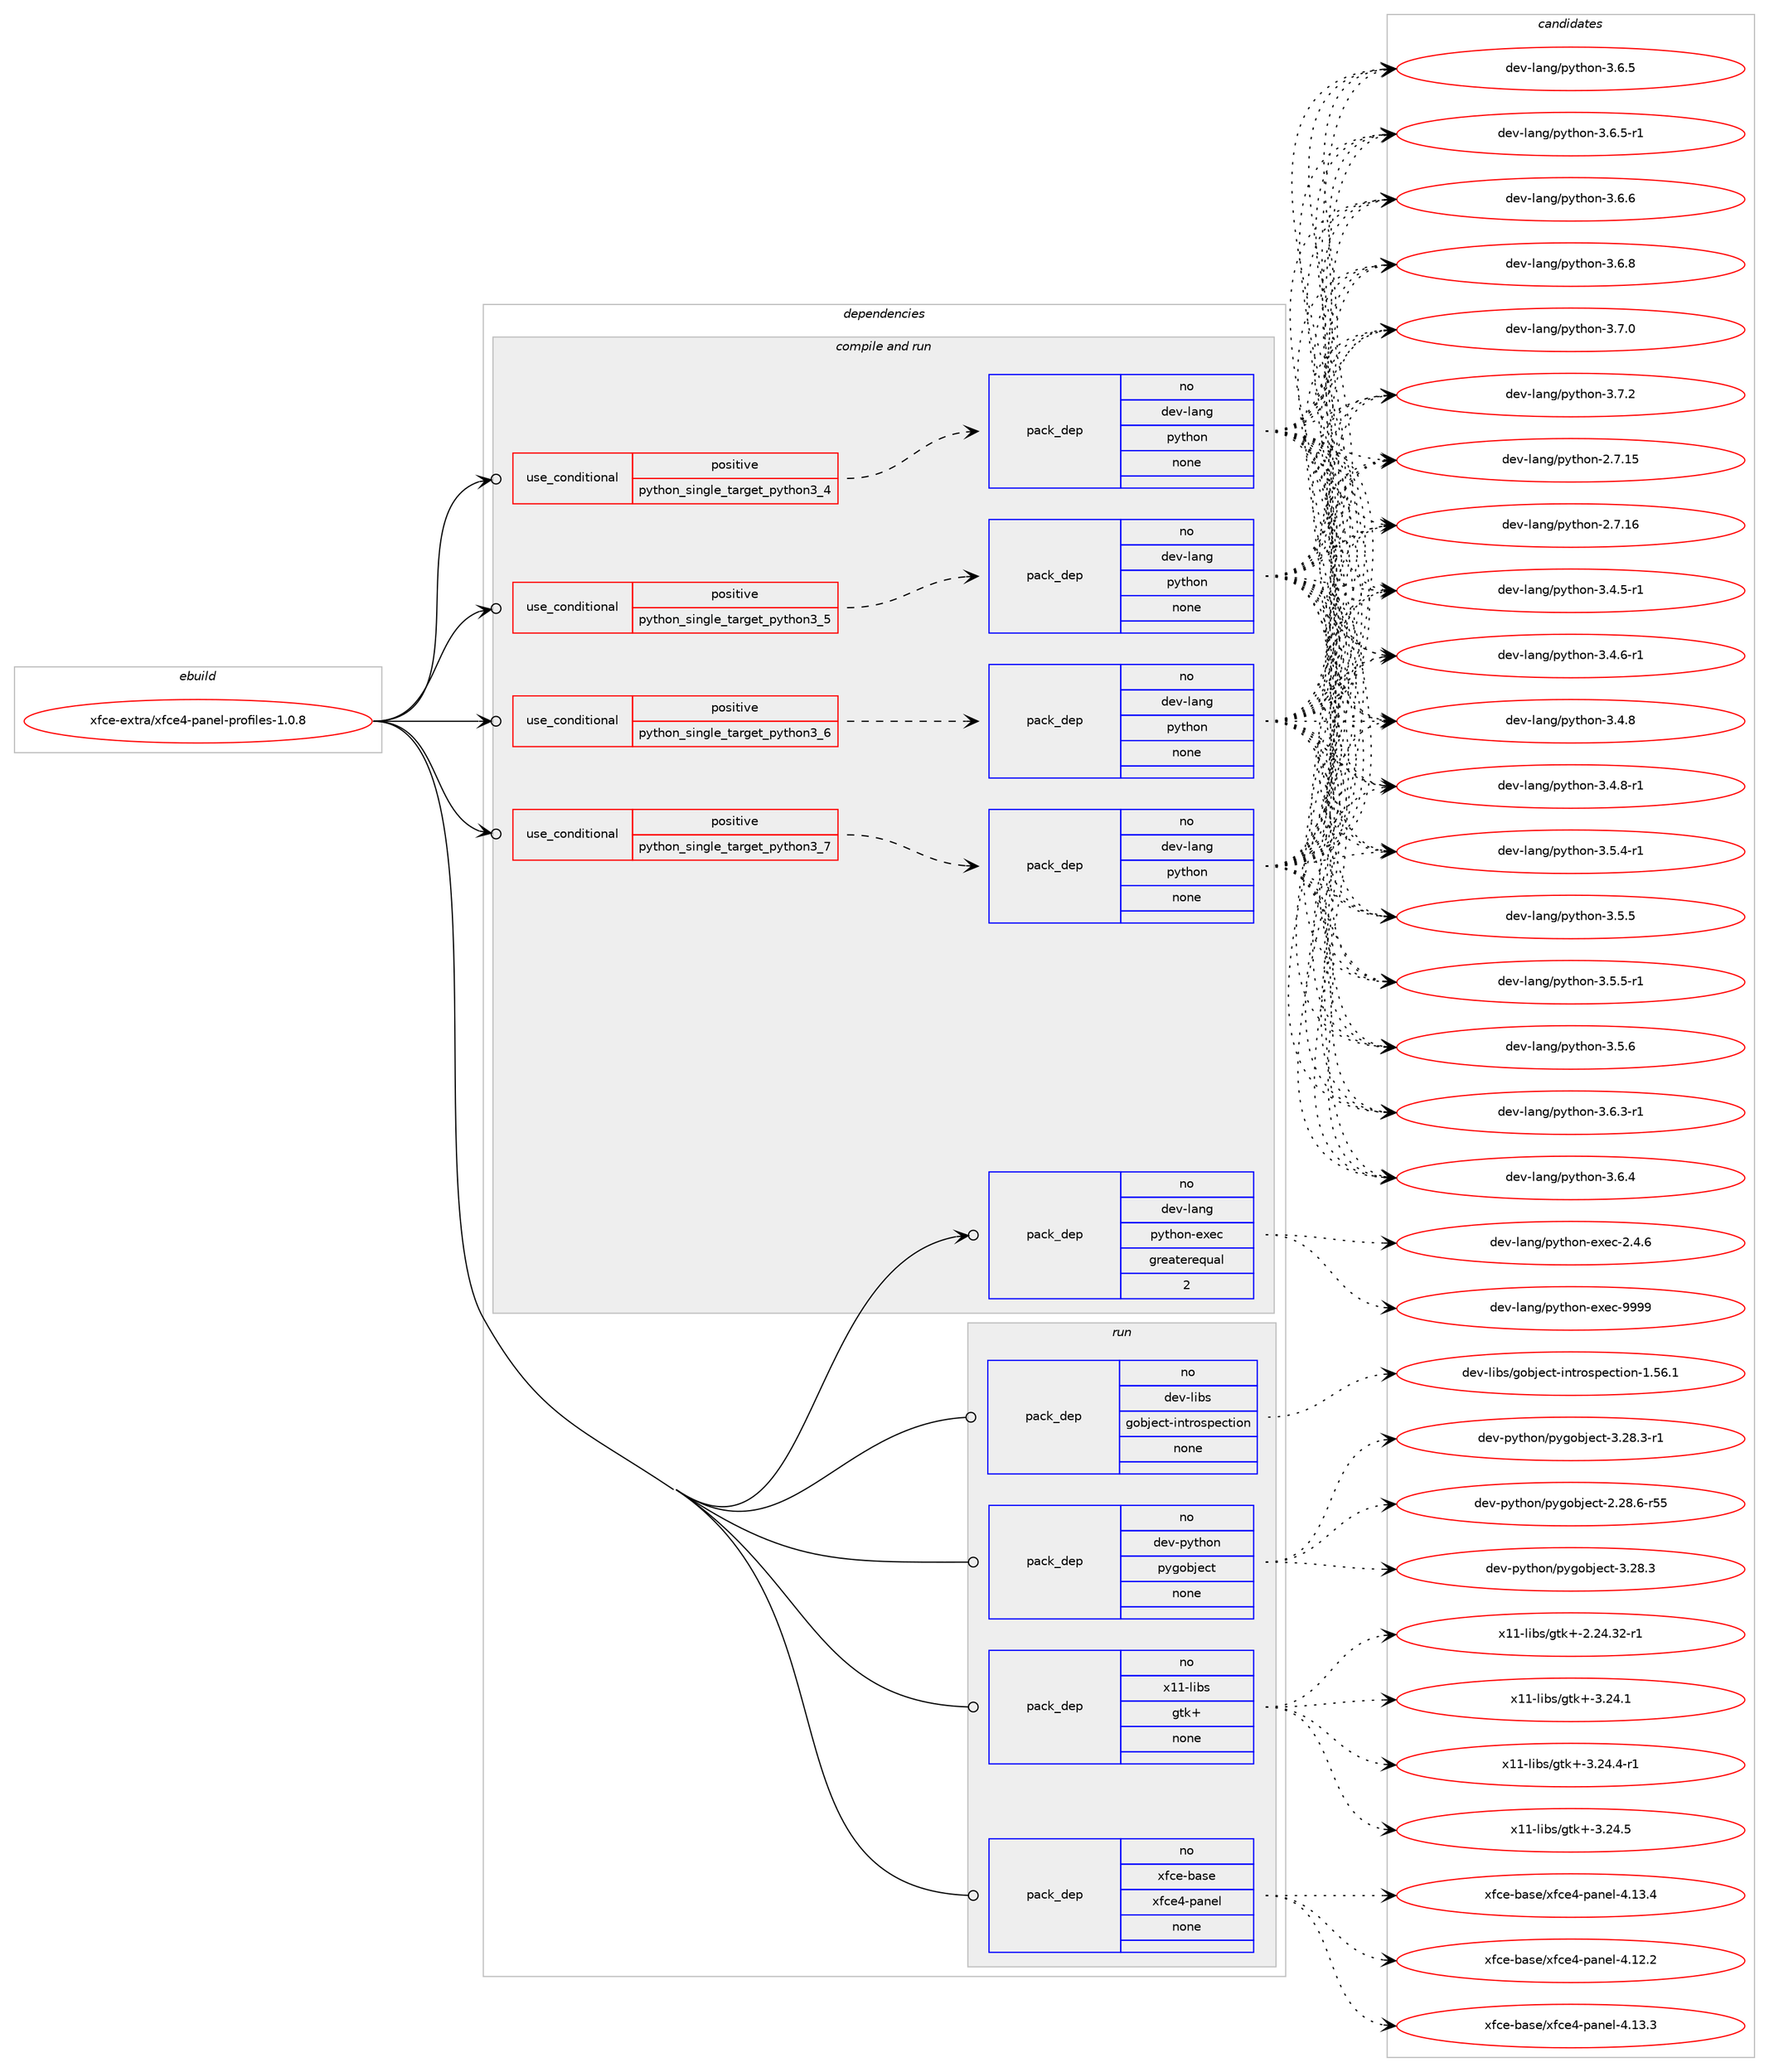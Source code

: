digraph prolog {

# *************
# Graph options
# *************

newrank=true;
concentrate=true;
compound=true;
graph [rankdir=LR,fontname=Helvetica,fontsize=10,ranksep=1.5];#, ranksep=2.5, nodesep=0.2];
edge  [arrowhead=vee];
node  [fontname=Helvetica,fontsize=10];

# **********
# The ebuild
# **********

subgraph cluster_leftcol {
color=gray;
rank=same;
label=<<i>ebuild</i>>;
id [label="xfce-extra/xfce4-panel-profiles-1.0.8", color=red, width=4, href="../xfce-extra/xfce4-panel-profiles-1.0.8.svg"];
}

# ****************
# The dependencies
# ****************

subgraph cluster_midcol {
color=gray;
label=<<i>dependencies</i>>;
subgraph cluster_compile {
fillcolor="#eeeeee";
style=filled;
label=<<i>compile</i>>;
}
subgraph cluster_compileandrun {
fillcolor="#eeeeee";
style=filled;
label=<<i>compile and run</i>>;
subgraph cond467911 {
dependency1773880 [label=<<TABLE BORDER="0" CELLBORDER="1" CELLSPACING="0" CELLPADDING="4"><TR><TD ROWSPAN="3" CELLPADDING="10">use_conditional</TD></TR><TR><TD>positive</TD></TR><TR><TD>python_single_target_python3_4</TD></TR></TABLE>>, shape=none, color=red];
subgraph pack1276028 {
dependency1773881 [label=<<TABLE BORDER="0" CELLBORDER="1" CELLSPACING="0" CELLPADDING="4" WIDTH="220"><TR><TD ROWSPAN="6" CELLPADDING="30">pack_dep</TD></TR><TR><TD WIDTH="110">no</TD></TR><TR><TD>dev-lang</TD></TR><TR><TD>python</TD></TR><TR><TD>none</TD></TR><TR><TD></TD></TR></TABLE>>, shape=none, color=blue];
}
dependency1773880:e -> dependency1773881:w [weight=20,style="dashed",arrowhead="vee"];
}
id:e -> dependency1773880:w [weight=20,style="solid",arrowhead="odotvee"];
subgraph cond467912 {
dependency1773882 [label=<<TABLE BORDER="0" CELLBORDER="1" CELLSPACING="0" CELLPADDING="4"><TR><TD ROWSPAN="3" CELLPADDING="10">use_conditional</TD></TR><TR><TD>positive</TD></TR><TR><TD>python_single_target_python3_5</TD></TR></TABLE>>, shape=none, color=red];
subgraph pack1276029 {
dependency1773883 [label=<<TABLE BORDER="0" CELLBORDER="1" CELLSPACING="0" CELLPADDING="4" WIDTH="220"><TR><TD ROWSPAN="6" CELLPADDING="30">pack_dep</TD></TR><TR><TD WIDTH="110">no</TD></TR><TR><TD>dev-lang</TD></TR><TR><TD>python</TD></TR><TR><TD>none</TD></TR><TR><TD></TD></TR></TABLE>>, shape=none, color=blue];
}
dependency1773882:e -> dependency1773883:w [weight=20,style="dashed",arrowhead="vee"];
}
id:e -> dependency1773882:w [weight=20,style="solid",arrowhead="odotvee"];
subgraph cond467913 {
dependency1773884 [label=<<TABLE BORDER="0" CELLBORDER="1" CELLSPACING="0" CELLPADDING="4"><TR><TD ROWSPAN="3" CELLPADDING="10">use_conditional</TD></TR><TR><TD>positive</TD></TR><TR><TD>python_single_target_python3_6</TD></TR></TABLE>>, shape=none, color=red];
subgraph pack1276030 {
dependency1773885 [label=<<TABLE BORDER="0" CELLBORDER="1" CELLSPACING="0" CELLPADDING="4" WIDTH="220"><TR><TD ROWSPAN="6" CELLPADDING="30">pack_dep</TD></TR><TR><TD WIDTH="110">no</TD></TR><TR><TD>dev-lang</TD></TR><TR><TD>python</TD></TR><TR><TD>none</TD></TR><TR><TD></TD></TR></TABLE>>, shape=none, color=blue];
}
dependency1773884:e -> dependency1773885:w [weight=20,style="dashed",arrowhead="vee"];
}
id:e -> dependency1773884:w [weight=20,style="solid",arrowhead="odotvee"];
subgraph cond467914 {
dependency1773886 [label=<<TABLE BORDER="0" CELLBORDER="1" CELLSPACING="0" CELLPADDING="4"><TR><TD ROWSPAN="3" CELLPADDING="10">use_conditional</TD></TR><TR><TD>positive</TD></TR><TR><TD>python_single_target_python3_7</TD></TR></TABLE>>, shape=none, color=red];
subgraph pack1276031 {
dependency1773887 [label=<<TABLE BORDER="0" CELLBORDER="1" CELLSPACING="0" CELLPADDING="4" WIDTH="220"><TR><TD ROWSPAN="6" CELLPADDING="30">pack_dep</TD></TR><TR><TD WIDTH="110">no</TD></TR><TR><TD>dev-lang</TD></TR><TR><TD>python</TD></TR><TR><TD>none</TD></TR><TR><TD></TD></TR></TABLE>>, shape=none, color=blue];
}
dependency1773886:e -> dependency1773887:w [weight=20,style="dashed",arrowhead="vee"];
}
id:e -> dependency1773886:w [weight=20,style="solid",arrowhead="odotvee"];
subgraph pack1276032 {
dependency1773888 [label=<<TABLE BORDER="0" CELLBORDER="1" CELLSPACING="0" CELLPADDING="4" WIDTH="220"><TR><TD ROWSPAN="6" CELLPADDING="30">pack_dep</TD></TR><TR><TD WIDTH="110">no</TD></TR><TR><TD>dev-lang</TD></TR><TR><TD>python-exec</TD></TR><TR><TD>greaterequal</TD></TR><TR><TD>2</TD></TR></TABLE>>, shape=none, color=blue];
}
id:e -> dependency1773888:w [weight=20,style="solid",arrowhead="odotvee"];
}
subgraph cluster_run {
fillcolor="#eeeeee";
style=filled;
label=<<i>run</i>>;
subgraph pack1276033 {
dependency1773889 [label=<<TABLE BORDER="0" CELLBORDER="1" CELLSPACING="0" CELLPADDING="4" WIDTH="220"><TR><TD ROWSPAN="6" CELLPADDING="30">pack_dep</TD></TR><TR><TD WIDTH="110">no</TD></TR><TR><TD>dev-libs</TD></TR><TR><TD>gobject-introspection</TD></TR><TR><TD>none</TD></TR><TR><TD></TD></TR></TABLE>>, shape=none, color=blue];
}
id:e -> dependency1773889:w [weight=20,style="solid",arrowhead="odot"];
subgraph pack1276034 {
dependency1773890 [label=<<TABLE BORDER="0" CELLBORDER="1" CELLSPACING="0" CELLPADDING="4" WIDTH="220"><TR><TD ROWSPAN="6" CELLPADDING="30">pack_dep</TD></TR><TR><TD WIDTH="110">no</TD></TR><TR><TD>dev-python</TD></TR><TR><TD>pygobject</TD></TR><TR><TD>none</TD></TR><TR><TD></TD></TR></TABLE>>, shape=none, color=blue];
}
id:e -> dependency1773890:w [weight=20,style="solid",arrowhead="odot"];
subgraph pack1276035 {
dependency1773891 [label=<<TABLE BORDER="0" CELLBORDER="1" CELLSPACING="0" CELLPADDING="4" WIDTH="220"><TR><TD ROWSPAN="6" CELLPADDING="30">pack_dep</TD></TR><TR><TD WIDTH="110">no</TD></TR><TR><TD>x11-libs</TD></TR><TR><TD>gtk+</TD></TR><TR><TD>none</TD></TR><TR><TD></TD></TR></TABLE>>, shape=none, color=blue];
}
id:e -> dependency1773891:w [weight=20,style="solid",arrowhead="odot"];
subgraph pack1276036 {
dependency1773892 [label=<<TABLE BORDER="0" CELLBORDER="1" CELLSPACING="0" CELLPADDING="4" WIDTH="220"><TR><TD ROWSPAN="6" CELLPADDING="30">pack_dep</TD></TR><TR><TD WIDTH="110">no</TD></TR><TR><TD>xfce-base</TD></TR><TR><TD>xfce4-panel</TD></TR><TR><TD>none</TD></TR><TR><TD></TD></TR></TABLE>>, shape=none, color=blue];
}
id:e -> dependency1773892:w [weight=20,style="solid",arrowhead="odot"];
}
}

# **************
# The candidates
# **************

subgraph cluster_choices {
rank=same;
color=gray;
label=<<i>candidates</i>>;

subgraph choice1276028 {
color=black;
nodesep=1;
choice10010111845108971101034711212111610411111045504655464953 [label="dev-lang/python-2.7.15", color=red, width=4,href="../dev-lang/python-2.7.15.svg"];
choice10010111845108971101034711212111610411111045504655464954 [label="dev-lang/python-2.7.16", color=red, width=4,href="../dev-lang/python-2.7.16.svg"];
choice1001011184510897110103471121211161041111104551465246534511449 [label="dev-lang/python-3.4.5-r1", color=red, width=4,href="../dev-lang/python-3.4.5-r1.svg"];
choice1001011184510897110103471121211161041111104551465246544511449 [label="dev-lang/python-3.4.6-r1", color=red, width=4,href="../dev-lang/python-3.4.6-r1.svg"];
choice100101118451089711010347112121116104111110455146524656 [label="dev-lang/python-3.4.8", color=red, width=4,href="../dev-lang/python-3.4.8.svg"];
choice1001011184510897110103471121211161041111104551465246564511449 [label="dev-lang/python-3.4.8-r1", color=red, width=4,href="../dev-lang/python-3.4.8-r1.svg"];
choice1001011184510897110103471121211161041111104551465346524511449 [label="dev-lang/python-3.5.4-r1", color=red, width=4,href="../dev-lang/python-3.5.4-r1.svg"];
choice100101118451089711010347112121116104111110455146534653 [label="dev-lang/python-3.5.5", color=red, width=4,href="../dev-lang/python-3.5.5.svg"];
choice1001011184510897110103471121211161041111104551465346534511449 [label="dev-lang/python-3.5.5-r1", color=red, width=4,href="../dev-lang/python-3.5.5-r1.svg"];
choice100101118451089711010347112121116104111110455146534654 [label="dev-lang/python-3.5.6", color=red, width=4,href="../dev-lang/python-3.5.6.svg"];
choice1001011184510897110103471121211161041111104551465446514511449 [label="dev-lang/python-3.6.3-r1", color=red, width=4,href="../dev-lang/python-3.6.3-r1.svg"];
choice100101118451089711010347112121116104111110455146544652 [label="dev-lang/python-3.6.4", color=red, width=4,href="../dev-lang/python-3.6.4.svg"];
choice100101118451089711010347112121116104111110455146544653 [label="dev-lang/python-3.6.5", color=red, width=4,href="../dev-lang/python-3.6.5.svg"];
choice1001011184510897110103471121211161041111104551465446534511449 [label="dev-lang/python-3.6.5-r1", color=red, width=4,href="../dev-lang/python-3.6.5-r1.svg"];
choice100101118451089711010347112121116104111110455146544654 [label="dev-lang/python-3.6.6", color=red, width=4,href="../dev-lang/python-3.6.6.svg"];
choice100101118451089711010347112121116104111110455146544656 [label="dev-lang/python-3.6.8", color=red, width=4,href="../dev-lang/python-3.6.8.svg"];
choice100101118451089711010347112121116104111110455146554648 [label="dev-lang/python-3.7.0", color=red, width=4,href="../dev-lang/python-3.7.0.svg"];
choice100101118451089711010347112121116104111110455146554650 [label="dev-lang/python-3.7.2", color=red, width=4,href="../dev-lang/python-3.7.2.svg"];
dependency1773881:e -> choice10010111845108971101034711212111610411111045504655464953:w [style=dotted,weight="100"];
dependency1773881:e -> choice10010111845108971101034711212111610411111045504655464954:w [style=dotted,weight="100"];
dependency1773881:e -> choice1001011184510897110103471121211161041111104551465246534511449:w [style=dotted,weight="100"];
dependency1773881:e -> choice1001011184510897110103471121211161041111104551465246544511449:w [style=dotted,weight="100"];
dependency1773881:e -> choice100101118451089711010347112121116104111110455146524656:w [style=dotted,weight="100"];
dependency1773881:e -> choice1001011184510897110103471121211161041111104551465246564511449:w [style=dotted,weight="100"];
dependency1773881:e -> choice1001011184510897110103471121211161041111104551465346524511449:w [style=dotted,weight="100"];
dependency1773881:e -> choice100101118451089711010347112121116104111110455146534653:w [style=dotted,weight="100"];
dependency1773881:e -> choice1001011184510897110103471121211161041111104551465346534511449:w [style=dotted,weight="100"];
dependency1773881:e -> choice100101118451089711010347112121116104111110455146534654:w [style=dotted,weight="100"];
dependency1773881:e -> choice1001011184510897110103471121211161041111104551465446514511449:w [style=dotted,weight="100"];
dependency1773881:e -> choice100101118451089711010347112121116104111110455146544652:w [style=dotted,weight="100"];
dependency1773881:e -> choice100101118451089711010347112121116104111110455146544653:w [style=dotted,weight="100"];
dependency1773881:e -> choice1001011184510897110103471121211161041111104551465446534511449:w [style=dotted,weight="100"];
dependency1773881:e -> choice100101118451089711010347112121116104111110455146544654:w [style=dotted,weight="100"];
dependency1773881:e -> choice100101118451089711010347112121116104111110455146544656:w [style=dotted,weight="100"];
dependency1773881:e -> choice100101118451089711010347112121116104111110455146554648:w [style=dotted,weight="100"];
dependency1773881:e -> choice100101118451089711010347112121116104111110455146554650:w [style=dotted,weight="100"];
}
subgraph choice1276029 {
color=black;
nodesep=1;
choice10010111845108971101034711212111610411111045504655464953 [label="dev-lang/python-2.7.15", color=red, width=4,href="../dev-lang/python-2.7.15.svg"];
choice10010111845108971101034711212111610411111045504655464954 [label="dev-lang/python-2.7.16", color=red, width=4,href="../dev-lang/python-2.7.16.svg"];
choice1001011184510897110103471121211161041111104551465246534511449 [label="dev-lang/python-3.4.5-r1", color=red, width=4,href="../dev-lang/python-3.4.5-r1.svg"];
choice1001011184510897110103471121211161041111104551465246544511449 [label="dev-lang/python-3.4.6-r1", color=red, width=4,href="../dev-lang/python-3.4.6-r1.svg"];
choice100101118451089711010347112121116104111110455146524656 [label="dev-lang/python-3.4.8", color=red, width=4,href="../dev-lang/python-3.4.8.svg"];
choice1001011184510897110103471121211161041111104551465246564511449 [label="dev-lang/python-3.4.8-r1", color=red, width=4,href="../dev-lang/python-3.4.8-r1.svg"];
choice1001011184510897110103471121211161041111104551465346524511449 [label="dev-lang/python-3.5.4-r1", color=red, width=4,href="../dev-lang/python-3.5.4-r1.svg"];
choice100101118451089711010347112121116104111110455146534653 [label="dev-lang/python-3.5.5", color=red, width=4,href="../dev-lang/python-3.5.5.svg"];
choice1001011184510897110103471121211161041111104551465346534511449 [label="dev-lang/python-3.5.5-r1", color=red, width=4,href="../dev-lang/python-3.5.5-r1.svg"];
choice100101118451089711010347112121116104111110455146534654 [label="dev-lang/python-3.5.6", color=red, width=4,href="../dev-lang/python-3.5.6.svg"];
choice1001011184510897110103471121211161041111104551465446514511449 [label="dev-lang/python-3.6.3-r1", color=red, width=4,href="../dev-lang/python-3.6.3-r1.svg"];
choice100101118451089711010347112121116104111110455146544652 [label="dev-lang/python-3.6.4", color=red, width=4,href="../dev-lang/python-3.6.4.svg"];
choice100101118451089711010347112121116104111110455146544653 [label="dev-lang/python-3.6.5", color=red, width=4,href="../dev-lang/python-3.6.5.svg"];
choice1001011184510897110103471121211161041111104551465446534511449 [label="dev-lang/python-3.6.5-r1", color=red, width=4,href="../dev-lang/python-3.6.5-r1.svg"];
choice100101118451089711010347112121116104111110455146544654 [label="dev-lang/python-3.6.6", color=red, width=4,href="../dev-lang/python-3.6.6.svg"];
choice100101118451089711010347112121116104111110455146544656 [label="dev-lang/python-3.6.8", color=red, width=4,href="../dev-lang/python-3.6.8.svg"];
choice100101118451089711010347112121116104111110455146554648 [label="dev-lang/python-3.7.0", color=red, width=4,href="../dev-lang/python-3.7.0.svg"];
choice100101118451089711010347112121116104111110455146554650 [label="dev-lang/python-3.7.2", color=red, width=4,href="../dev-lang/python-3.7.2.svg"];
dependency1773883:e -> choice10010111845108971101034711212111610411111045504655464953:w [style=dotted,weight="100"];
dependency1773883:e -> choice10010111845108971101034711212111610411111045504655464954:w [style=dotted,weight="100"];
dependency1773883:e -> choice1001011184510897110103471121211161041111104551465246534511449:w [style=dotted,weight="100"];
dependency1773883:e -> choice1001011184510897110103471121211161041111104551465246544511449:w [style=dotted,weight="100"];
dependency1773883:e -> choice100101118451089711010347112121116104111110455146524656:w [style=dotted,weight="100"];
dependency1773883:e -> choice1001011184510897110103471121211161041111104551465246564511449:w [style=dotted,weight="100"];
dependency1773883:e -> choice1001011184510897110103471121211161041111104551465346524511449:w [style=dotted,weight="100"];
dependency1773883:e -> choice100101118451089711010347112121116104111110455146534653:w [style=dotted,weight="100"];
dependency1773883:e -> choice1001011184510897110103471121211161041111104551465346534511449:w [style=dotted,weight="100"];
dependency1773883:e -> choice100101118451089711010347112121116104111110455146534654:w [style=dotted,weight="100"];
dependency1773883:e -> choice1001011184510897110103471121211161041111104551465446514511449:w [style=dotted,weight="100"];
dependency1773883:e -> choice100101118451089711010347112121116104111110455146544652:w [style=dotted,weight="100"];
dependency1773883:e -> choice100101118451089711010347112121116104111110455146544653:w [style=dotted,weight="100"];
dependency1773883:e -> choice1001011184510897110103471121211161041111104551465446534511449:w [style=dotted,weight="100"];
dependency1773883:e -> choice100101118451089711010347112121116104111110455146544654:w [style=dotted,weight="100"];
dependency1773883:e -> choice100101118451089711010347112121116104111110455146544656:w [style=dotted,weight="100"];
dependency1773883:e -> choice100101118451089711010347112121116104111110455146554648:w [style=dotted,weight="100"];
dependency1773883:e -> choice100101118451089711010347112121116104111110455146554650:w [style=dotted,weight="100"];
}
subgraph choice1276030 {
color=black;
nodesep=1;
choice10010111845108971101034711212111610411111045504655464953 [label="dev-lang/python-2.7.15", color=red, width=4,href="../dev-lang/python-2.7.15.svg"];
choice10010111845108971101034711212111610411111045504655464954 [label="dev-lang/python-2.7.16", color=red, width=4,href="../dev-lang/python-2.7.16.svg"];
choice1001011184510897110103471121211161041111104551465246534511449 [label="dev-lang/python-3.4.5-r1", color=red, width=4,href="../dev-lang/python-3.4.5-r1.svg"];
choice1001011184510897110103471121211161041111104551465246544511449 [label="dev-lang/python-3.4.6-r1", color=red, width=4,href="../dev-lang/python-3.4.6-r1.svg"];
choice100101118451089711010347112121116104111110455146524656 [label="dev-lang/python-3.4.8", color=red, width=4,href="../dev-lang/python-3.4.8.svg"];
choice1001011184510897110103471121211161041111104551465246564511449 [label="dev-lang/python-3.4.8-r1", color=red, width=4,href="../dev-lang/python-3.4.8-r1.svg"];
choice1001011184510897110103471121211161041111104551465346524511449 [label="dev-lang/python-3.5.4-r1", color=red, width=4,href="../dev-lang/python-3.5.4-r1.svg"];
choice100101118451089711010347112121116104111110455146534653 [label="dev-lang/python-3.5.5", color=red, width=4,href="../dev-lang/python-3.5.5.svg"];
choice1001011184510897110103471121211161041111104551465346534511449 [label="dev-lang/python-3.5.5-r1", color=red, width=4,href="../dev-lang/python-3.5.5-r1.svg"];
choice100101118451089711010347112121116104111110455146534654 [label="dev-lang/python-3.5.6", color=red, width=4,href="../dev-lang/python-3.5.6.svg"];
choice1001011184510897110103471121211161041111104551465446514511449 [label="dev-lang/python-3.6.3-r1", color=red, width=4,href="../dev-lang/python-3.6.3-r1.svg"];
choice100101118451089711010347112121116104111110455146544652 [label="dev-lang/python-3.6.4", color=red, width=4,href="../dev-lang/python-3.6.4.svg"];
choice100101118451089711010347112121116104111110455146544653 [label="dev-lang/python-3.6.5", color=red, width=4,href="../dev-lang/python-3.6.5.svg"];
choice1001011184510897110103471121211161041111104551465446534511449 [label="dev-lang/python-3.6.5-r1", color=red, width=4,href="../dev-lang/python-3.6.5-r1.svg"];
choice100101118451089711010347112121116104111110455146544654 [label="dev-lang/python-3.6.6", color=red, width=4,href="../dev-lang/python-3.6.6.svg"];
choice100101118451089711010347112121116104111110455146544656 [label="dev-lang/python-3.6.8", color=red, width=4,href="../dev-lang/python-3.6.8.svg"];
choice100101118451089711010347112121116104111110455146554648 [label="dev-lang/python-3.7.0", color=red, width=4,href="../dev-lang/python-3.7.0.svg"];
choice100101118451089711010347112121116104111110455146554650 [label="dev-lang/python-3.7.2", color=red, width=4,href="../dev-lang/python-3.7.2.svg"];
dependency1773885:e -> choice10010111845108971101034711212111610411111045504655464953:w [style=dotted,weight="100"];
dependency1773885:e -> choice10010111845108971101034711212111610411111045504655464954:w [style=dotted,weight="100"];
dependency1773885:e -> choice1001011184510897110103471121211161041111104551465246534511449:w [style=dotted,weight="100"];
dependency1773885:e -> choice1001011184510897110103471121211161041111104551465246544511449:w [style=dotted,weight="100"];
dependency1773885:e -> choice100101118451089711010347112121116104111110455146524656:w [style=dotted,weight="100"];
dependency1773885:e -> choice1001011184510897110103471121211161041111104551465246564511449:w [style=dotted,weight="100"];
dependency1773885:e -> choice1001011184510897110103471121211161041111104551465346524511449:w [style=dotted,weight="100"];
dependency1773885:e -> choice100101118451089711010347112121116104111110455146534653:w [style=dotted,weight="100"];
dependency1773885:e -> choice1001011184510897110103471121211161041111104551465346534511449:w [style=dotted,weight="100"];
dependency1773885:e -> choice100101118451089711010347112121116104111110455146534654:w [style=dotted,weight="100"];
dependency1773885:e -> choice1001011184510897110103471121211161041111104551465446514511449:w [style=dotted,weight="100"];
dependency1773885:e -> choice100101118451089711010347112121116104111110455146544652:w [style=dotted,weight="100"];
dependency1773885:e -> choice100101118451089711010347112121116104111110455146544653:w [style=dotted,weight="100"];
dependency1773885:e -> choice1001011184510897110103471121211161041111104551465446534511449:w [style=dotted,weight="100"];
dependency1773885:e -> choice100101118451089711010347112121116104111110455146544654:w [style=dotted,weight="100"];
dependency1773885:e -> choice100101118451089711010347112121116104111110455146544656:w [style=dotted,weight="100"];
dependency1773885:e -> choice100101118451089711010347112121116104111110455146554648:w [style=dotted,weight="100"];
dependency1773885:e -> choice100101118451089711010347112121116104111110455146554650:w [style=dotted,weight="100"];
}
subgraph choice1276031 {
color=black;
nodesep=1;
choice10010111845108971101034711212111610411111045504655464953 [label="dev-lang/python-2.7.15", color=red, width=4,href="../dev-lang/python-2.7.15.svg"];
choice10010111845108971101034711212111610411111045504655464954 [label="dev-lang/python-2.7.16", color=red, width=4,href="../dev-lang/python-2.7.16.svg"];
choice1001011184510897110103471121211161041111104551465246534511449 [label="dev-lang/python-3.4.5-r1", color=red, width=4,href="../dev-lang/python-3.4.5-r1.svg"];
choice1001011184510897110103471121211161041111104551465246544511449 [label="dev-lang/python-3.4.6-r1", color=red, width=4,href="../dev-lang/python-3.4.6-r1.svg"];
choice100101118451089711010347112121116104111110455146524656 [label="dev-lang/python-3.4.8", color=red, width=4,href="../dev-lang/python-3.4.8.svg"];
choice1001011184510897110103471121211161041111104551465246564511449 [label="dev-lang/python-3.4.8-r1", color=red, width=4,href="../dev-lang/python-3.4.8-r1.svg"];
choice1001011184510897110103471121211161041111104551465346524511449 [label="dev-lang/python-3.5.4-r1", color=red, width=4,href="../dev-lang/python-3.5.4-r1.svg"];
choice100101118451089711010347112121116104111110455146534653 [label="dev-lang/python-3.5.5", color=red, width=4,href="../dev-lang/python-3.5.5.svg"];
choice1001011184510897110103471121211161041111104551465346534511449 [label="dev-lang/python-3.5.5-r1", color=red, width=4,href="../dev-lang/python-3.5.5-r1.svg"];
choice100101118451089711010347112121116104111110455146534654 [label="dev-lang/python-3.5.6", color=red, width=4,href="../dev-lang/python-3.5.6.svg"];
choice1001011184510897110103471121211161041111104551465446514511449 [label="dev-lang/python-3.6.3-r1", color=red, width=4,href="../dev-lang/python-3.6.3-r1.svg"];
choice100101118451089711010347112121116104111110455146544652 [label="dev-lang/python-3.6.4", color=red, width=4,href="../dev-lang/python-3.6.4.svg"];
choice100101118451089711010347112121116104111110455146544653 [label="dev-lang/python-3.6.5", color=red, width=4,href="../dev-lang/python-3.6.5.svg"];
choice1001011184510897110103471121211161041111104551465446534511449 [label="dev-lang/python-3.6.5-r1", color=red, width=4,href="../dev-lang/python-3.6.5-r1.svg"];
choice100101118451089711010347112121116104111110455146544654 [label="dev-lang/python-3.6.6", color=red, width=4,href="../dev-lang/python-3.6.6.svg"];
choice100101118451089711010347112121116104111110455146544656 [label="dev-lang/python-3.6.8", color=red, width=4,href="../dev-lang/python-3.6.8.svg"];
choice100101118451089711010347112121116104111110455146554648 [label="dev-lang/python-3.7.0", color=red, width=4,href="../dev-lang/python-3.7.0.svg"];
choice100101118451089711010347112121116104111110455146554650 [label="dev-lang/python-3.7.2", color=red, width=4,href="../dev-lang/python-3.7.2.svg"];
dependency1773887:e -> choice10010111845108971101034711212111610411111045504655464953:w [style=dotted,weight="100"];
dependency1773887:e -> choice10010111845108971101034711212111610411111045504655464954:w [style=dotted,weight="100"];
dependency1773887:e -> choice1001011184510897110103471121211161041111104551465246534511449:w [style=dotted,weight="100"];
dependency1773887:e -> choice1001011184510897110103471121211161041111104551465246544511449:w [style=dotted,weight="100"];
dependency1773887:e -> choice100101118451089711010347112121116104111110455146524656:w [style=dotted,weight="100"];
dependency1773887:e -> choice1001011184510897110103471121211161041111104551465246564511449:w [style=dotted,weight="100"];
dependency1773887:e -> choice1001011184510897110103471121211161041111104551465346524511449:w [style=dotted,weight="100"];
dependency1773887:e -> choice100101118451089711010347112121116104111110455146534653:w [style=dotted,weight="100"];
dependency1773887:e -> choice1001011184510897110103471121211161041111104551465346534511449:w [style=dotted,weight="100"];
dependency1773887:e -> choice100101118451089711010347112121116104111110455146534654:w [style=dotted,weight="100"];
dependency1773887:e -> choice1001011184510897110103471121211161041111104551465446514511449:w [style=dotted,weight="100"];
dependency1773887:e -> choice100101118451089711010347112121116104111110455146544652:w [style=dotted,weight="100"];
dependency1773887:e -> choice100101118451089711010347112121116104111110455146544653:w [style=dotted,weight="100"];
dependency1773887:e -> choice1001011184510897110103471121211161041111104551465446534511449:w [style=dotted,weight="100"];
dependency1773887:e -> choice100101118451089711010347112121116104111110455146544654:w [style=dotted,weight="100"];
dependency1773887:e -> choice100101118451089711010347112121116104111110455146544656:w [style=dotted,weight="100"];
dependency1773887:e -> choice100101118451089711010347112121116104111110455146554648:w [style=dotted,weight="100"];
dependency1773887:e -> choice100101118451089711010347112121116104111110455146554650:w [style=dotted,weight="100"];
}
subgraph choice1276032 {
color=black;
nodesep=1;
choice1001011184510897110103471121211161041111104510112010199455046524654 [label="dev-lang/python-exec-2.4.6", color=red, width=4,href="../dev-lang/python-exec-2.4.6.svg"];
choice10010111845108971101034711212111610411111045101120101994557575757 [label="dev-lang/python-exec-9999", color=red, width=4,href="../dev-lang/python-exec-9999.svg"];
dependency1773888:e -> choice1001011184510897110103471121211161041111104510112010199455046524654:w [style=dotted,weight="100"];
dependency1773888:e -> choice10010111845108971101034711212111610411111045101120101994557575757:w [style=dotted,weight="100"];
}
subgraph choice1276033 {
color=black;
nodesep=1;
choice1001011184510810598115471031119810610199116451051101161141111151121019911610511111045494653544649 [label="dev-libs/gobject-introspection-1.56.1", color=red, width=4,href="../dev-libs/gobject-introspection-1.56.1.svg"];
dependency1773889:e -> choice1001011184510810598115471031119810610199116451051101161141111151121019911610511111045494653544649:w [style=dotted,weight="100"];
}
subgraph choice1276034 {
color=black;
nodesep=1;
choice1001011184511212111610411111047112121103111981061019911645504650564654451145353 [label="dev-python/pygobject-2.28.6-r55", color=red, width=4,href="../dev-python/pygobject-2.28.6-r55.svg"];
choice1001011184511212111610411111047112121103111981061019911645514650564651 [label="dev-python/pygobject-3.28.3", color=red, width=4,href="../dev-python/pygobject-3.28.3.svg"];
choice10010111845112121116104111110471121211031119810610199116455146505646514511449 [label="dev-python/pygobject-3.28.3-r1", color=red, width=4,href="../dev-python/pygobject-3.28.3-r1.svg"];
dependency1773890:e -> choice1001011184511212111610411111047112121103111981061019911645504650564654451145353:w [style=dotted,weight="100"];
dependency1773890:e -> choice1001011184511212111610411111047112121103111981061019911645514650564651:w [style=dotted,weight="100"];
dependency1773890:e -> choice10010111845112121116104111110471121211031119810610199116455146505646514511449:w [style=dotted,weight="100"];
}
subgraph choice1276035 {
color=black;
nodesep=1;
choice12049494510810598115471031161074345504650524651504511449 [label="x11-libs/gtk+-2.24.32-r1", color=red, width=4,href="../x11-libs/gtk+-2.24.32-r1.svg"];
choice12049494510810598115471031161074345514650524649 [label="x11-libs/gtk+-3.24.1", color=red, width=4,href="../x11-libs/gtk+-3.24.1.svg"];
choice120494945108105981154710311610743455146505246524511449 [label="x11-libs/gtk+-3.24.4-r1", color=red, width=4,href="../x11-libs/gtk+-3.24.4-r1.svg"];
choice12049494510810598115471031161074345514650524653 [label="x11-libs/gtk+-3.24.5", color=red, width=4,href="../x11-libs/gtk+-3.24.5.svg"];
dependency1773891:e -> choice12049494510810598115471031161074345504650524651504511449:w [style=dotted,weight="100"];
dependency1773891:e -> choice12049494510810598115471031161074345514650524649:w [style=dotted,weight="100"];
dependency1773891:e -> choice120494945108105981154710311610743455146505246524511449:w [style=dotted,weight="100"];
dependency1773891:e -> choice12049494510810598115471031161074345514650524653:w [style=dotted,weight="100"];
}
subgraph choice1276036 {
color=black;
nodesep=1;
choice12010299101459897115101471201029910152451129711010110845524649504650 [label="xfce-base/xfce4-panel-4.12.2", color=red, width=4,href="../xfce-base/xfce4-panel-4.12.2.svg"];
choice12010299101459897115101471201029910152451129711010110845524649514651 [label="xfce-base/xfce4-panel-4.13.3", color=red, width=4,href="../xfce-base/xfce4-panel-4.13.3.svg"];
choice12010299101459897115101471201029910152451129711010110845524649514652 [label="xfce-base/xfce4-panel-4.13.4", color=red, width=4,href="../xfce-base/xfce4-panel-4.13.4.svg"];
dependency1773892:e -> choice12010299101459897115101471201029910152451129711010110845524649504650:w [style=dotted,weight="100"];
dependency1773892:e -> choice12010299101459897115101471201029910152451129711010110845524649514651:w [style=dotted,weight="100"];
dependency1773892:e -> choice12010299101459897115101471201029910152451129711010110845524649514652:w [style=dotted,weight="100"];
}
}

}
